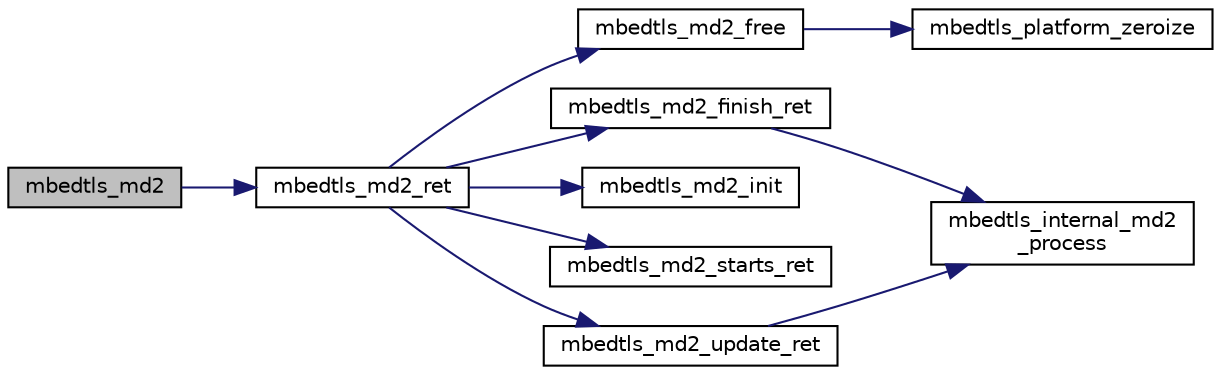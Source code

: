 digraph "mbedtls_md2"
{
 // LATEX_PDF_SIZE
  edge [fontname="Helvetica",fontsize="10",labelfontname="Helvetica",labelfontsize="10"];
  node [fontname="Helvetica",fontsize="10",shape=record];
  rankdir="LR";
  Node1 [label="mbedtls_md2",height=0.2,width=0.4,color="black", fillcolor="grey75", style="filled", fontcolor="black",tooltip="Output = MD2( input buffer )"];
  Node1 -> Node2 [color="midnightblue",fontsize="10",style="solid",fontname="Helvetica"];
  Node2 [label="mbedtls_md2_ret",height=0.2,width=0.4,color="black", fillcolor="white", style="filled",URL="$dc/dd8/md2_8c.html#acadd8089e3f85cbee9509a816c7fef7c",tooltip="Output = MD2( input buffer )"];
  Node2 -> Node3 [color="midnightblue",fontsize="10",style="solid",fontname="Helvetica"];
  Node3 [label="mbedtls_md2_finish_ret",height=0.2,width=0.4,color="black", fillcolor="white", style="filled",URL="$dc/dd8/md2_8c.html#a7f312acc5fdc3e55426e5f4732d8e718",tooltip="MD2 final digest."];
  Node3 -> Node4 [color="midnightblue",fontsize="10",style="solid",fontname="Helvetica"];
  Node4 [label="mbedtls_internal_md2\l_process",height=0.2,width=0.4,color="black", fillcolor="white", style="filled",URL="$dc/dd8/md2_8c.html#a53e3f89c8c0f4a83c29c01545f25d0b4",tooltip="MD2 process data block (internal use only)"];
  Node2 -> Node5 [color="midnightblue",fontsize="10",style="solid",fontname="Helvetica"];
  Node5 [label="mbedtls_md2_free",height=0.2,width=0.4,color="black", fillcolor="white", style="filled",URL="$dc/dd8/md2_8c.html#aa4e7e7bee8322a4409c1d562a9b5efa4",tooltip="Clear MD2 context."];
  Node5 -> Node6 [color="midnightblue",fontsize="10",style="solid",fontname="Helvetica"];
  Node6 [label="mbedtls_platform_zeroize",height=0.2,width=0.4,color="black", fillcolor="white", style="filled",URL="$dd/dde/platform__util_8c.html#aa4e36b2c1c58d8ad89e1e11b6ebea2d9",tooltip="Securely zeroize a buffer."];
  Node2 -> Node7 [color="midnightblue",fontsize="10",style="solid",fontname="Helvetica"];
  Node7 [label="mbedtls_md2_init",height=0.2,width=0.4,color="black", fillcolor="white", style="filled",URL="$dc/dd8/md2_8c.html#a13c177d87d53058704c37e0c29fef8b5",tooltip="Initialize MD2 context."];
  Node2 -> Node8 [color="midnightblue",fontsize="10",style="solid",fontname="Helvetica"];
  Node8 [label="mbedtls_md2_starts_ret",height=0.2,width=0.4,color="black", fillcolor="white", style="filled",URL="$dc/dd8/md2_8c.html#add4f482b9b44cf5e04a8c779f97a7a7b",tooltip="MD2 context setup."];
  Node2 -> Node9 [color="midnightblue",fontsize="10",style="solid",fontname="Helvetica"];
  Node9 [label="mbedtls_md2_update_ret",height=0.2,width=0.4,color="black", fillcolor="white", style="filled",URL="$dc/dd8/md2_8c.html#ae454b2785eac074232085c6baa2568dd",tooltip="MD2 process buffer."];
  Node9 -> Node4 [color="midnightblue",fontsize="10",style="solid",fontname="Helvetica"];
}
